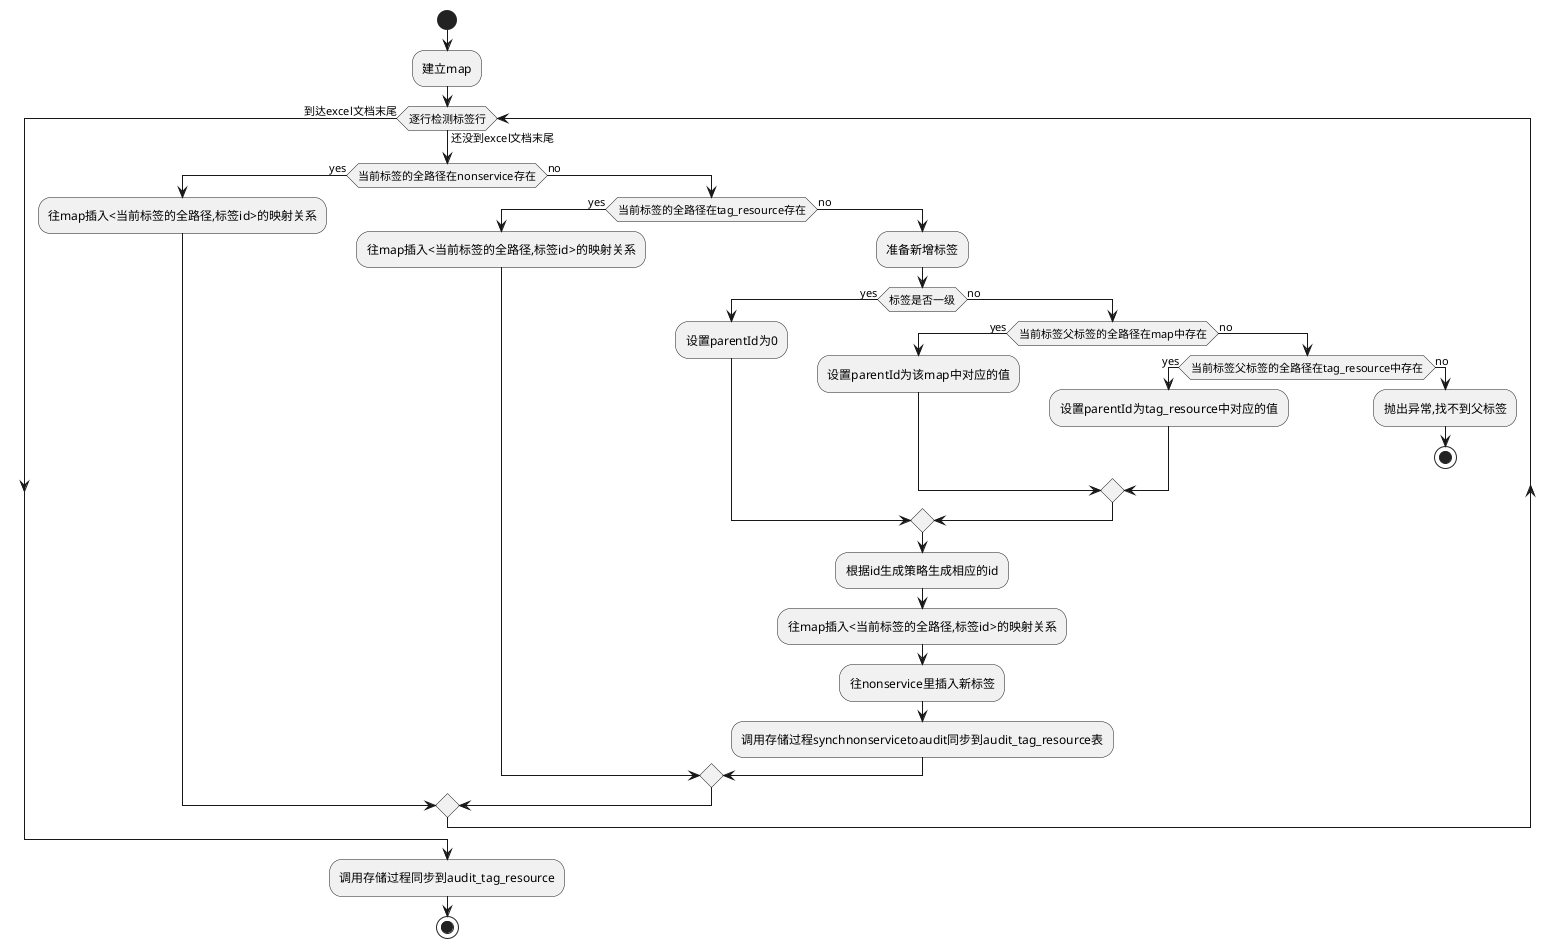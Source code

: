 @startuml
start
:建立map;
while (逐行检测标签行) is (还没到excel文档末尾)
    if (当前标签的全路径在nonservice存在) then (yes)
      :往map插入<当前标签的全路径,标签id>的映射关系;
    else (no)
      if (当前标签的全路径在tag_resource存在) then (yes)
        :往map插入<当前标签的全路径,标签id>的映射关系;
      else (no)
        :准备新增标签;
        if(标签是否一级) then (yes)
          :设置parentId为0;
        else (no)
          if(当前标签父标签的全路径在map中存在) then (yes)
            :设置parentId为该map中对应的值;
          else (no)
            if(当前标签父标签的全路径在tag_resource中存在) then (yes)
              :设置parentId为tag_resource中对应的值;
            else (no)
              :抛出异常,找不到父标签;
              stop
            endif
          endif
        endif
        :根据id生成策略生成相应的id;
        :往map插入<当前标签的全路径,标签id>的映射关系;
        :往nonservice里插入新标签;
        :调用存储过程synchnonservicetoaudit同步到audit_tag_resource表;
      endif
    endif
endwhile (到达excel文档末尾)
  :调用存储过程同步到audit_tag_resource;
  stop
@enduml
